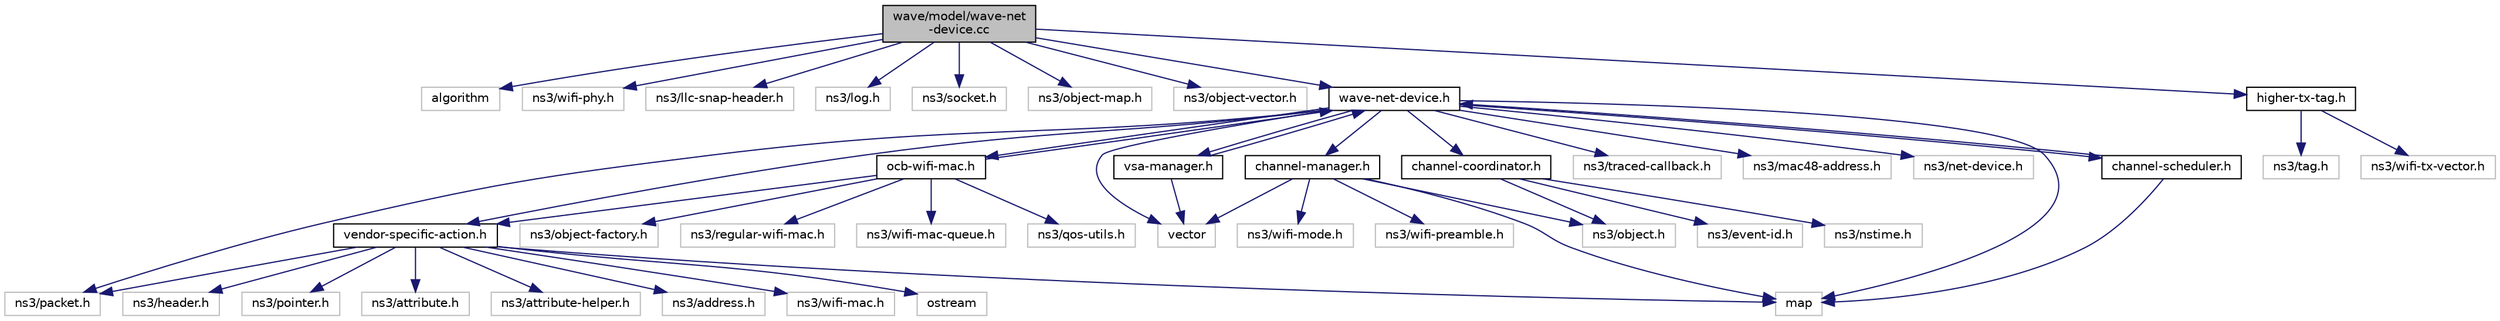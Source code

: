 digraph "wave/model/wave-net-device.cc"
{
  edge [fontname="Helvetica",fontsize="10",labelfontname="Helvetica",labelfontsize="10"];
  node [fontname="Helvetica",fontsize="10",shape=record];
  Node1 [label="wave/model/wave-net\l-device.cc",height=0.2,width=0.4,color="black", fillcolor="grey75", style="filled", fontcolor="black"];
  Node1 -> Node2 [color="midnightblue",fontsize="10",style="solid"];
  Node2 [label="algorithm",height=0.2,width=0.4,color="grey75", fillcolor="white", style="filled"];
  Node1 -> Node3 [color="midnightblue",fontsize="10",style="solid"];
  Node3 [label="ns3/wifi-phy.h",height=0.2,width=0.4,color="grey75", fillcolor="white", style="filled"];
  Node1 -> Node4 [color="midnightblue",fontsize="10",style="solid"];
  Node4 [label="ns3/llc-snap-header.h",height=0.2,width=0.4,color="grey75", fillcolor="white", style="filled"];
  Node1 -> Node5 [color="midnightblue",fontsize="10",style="solid"];
  Node5 [label="ns3/log.h",height=0.2,width=0.4,color="grey75", fillcolor="white", style="filled"];
  Node1 -> Node6 [color="midnightblue",fontsize="10",style="solid"];
  Node6 [label="ns3/socket.h",height=0.2,width=0.4,color="grey75", fillcolor="white", style="filled"];
  Node1 -> Node7 [color="midnightblue",fontsize="10",style="solid"];
  Node7 [label="ns3/object-map.h",height=0.2,width=0.4,color="grey75", fillcolor="white", style="filled"];
  Node1 -> Node8 [color="midnightblue",fontsize="10",style="solid"];
  Node8 [label="ns3/object-vector.h",height=0.2,width=0.4,color="grey75", fillcolor="white", style="filled"];
  Node1 -> Node9 [color="midnightblue",fontsize="10",style="solid"];
  Node9 [label="wave-net-device.h",height=0.2,width=0.4,color="black", fillcolor="white", style="filled",URL="$da/d7b/wave-net-device_8h.html"];
  Node9 -> Node10 [color="midnightblue",fontsize="10",style="solid"];
  Node10 [label="map",height=0.2,width=0.4,color="grey75", fillcolor="white", style="filled"];
  Node9 -> Node11 [color="midnightblue",fontsize="10",style="solid"];
  Node11 [label="vector",height=0.2,width=0.4,color="grey75", fillcolor="white", style="filled"];
  Node9 -> Node12 [color="midnightblue",fontsize="10",style="solid"];
  Node12 [label="ns3/packet.h",height=0.2,width=0.4,color="grey75", fillcolor="white", style="filled"];
  Node9 -> Node13 [color="midnightblue",fontsize="10",style="solid"];
  Node13 [label="ns3/traced-callback.h",height=0.2,width=0.4,color="grey75", fillcolor="white", style="filled"];
  Node9 -> Node14 [color="midnightblue",fontsize="10",style="solid"];
  Node14 [label="ns3/mac48-address.h",height=0.2,width=0.4,color="grey75", fillcolor="white", style="filled"];
  Node9 -> Node15 [color="midnightblue",fontsize="10",style="solid"];
  Node15 [label="ns3/net-device.h",height=0.2,width=0.4,color="grey75", fillcolor="white", style="filled"];
  Node9 -> Node16 [color="midnightblue",fontsize="10",style="solid"];
  Node16 [label="ocb-wifi-mac.h",height=0.2,width=0.4,color="black", fillcolor="white", style="filled",URL="$d1/d6c/ocb-wifi-mac_8h.html"];
  Node16 -> Node17 [color="midnightblue",fontsize="10",style="solid"];
  Node17 [label="ns3/object-factory.h",height=0.2,width=0.4,color="grey75", fillcolor="white", style="filled"];
  Node16 -> Node18 [color="midnightblue",fontsize="10",style="solid"];
  Node18 [label="ns3/regular-wifi-mac.h",height=0.2,width=0.4,color="grey75", fillcolor="white", style="filled"];
  Node16 -> Node19 [color="midnightblue",fontsize="10",style="solid"];
  Node19 [label="ns3/wifi-mac-queue.h",height=0.2,width=0.4,color="grey75", fillcolor="white", style="filled"];
  Node16 -> Node20 [color="midnightblue",fontsize="10",style="solid"];
  Node20 [label="ns3/qos-utils.h",height=0.2,width=0.4,color="grey75", fillcolor="white", style="filled"];
  Node16 -> Node21 [color="midnightblue",fontsize="10",style="solid"];
  Node21 [label="vendor-specific-action.h",height=0.2,width=0.4,color="black", fillcolor="white", style="filled",URL="$d1/d22/vendor-specific-action_8h.html"];
  Node21 -> Node22 [color="midnightblue",fontsize="10",style="solid"];
  Node22 [label="ostream",height=0.2,width=0.4,color="grey75", fillcolor="white", style="filled"];
  Node21 -> Node10 [color="midnightblue",fontsize="10",style="solid"];
  Node21 -> Node23 [color="midnightblue",fontsize="10",style="solid"];
  Node23 [label="ns3/header.h",height=0.2,width=0.4,color="grey75", fillcolor="white", style="filled"];
  Node21 -> Node12 [color="midnightblue",fontsize="10",style="solid"];
  Node21 -> Node24 [color="midnightblue",fontsize="10",style="solid"];
  Node24 [label="ns3/pointer.h",height=0.2,width=0.4,color="grey75", fillcolor="white", style="filled"];
  Node21 -> Node25 [color="midnightblue",fontsize="10",style="solid"];
  Node25 [label="ns3/attribute.h",height=0.2,width=0.4,color="grey75", fillcolor="white", style="filled"];
  Node21 -> Node26 [color="midnightblue",fontsize="10",style="solid"];
  Node26 [label="ns3/attribute-helper.h",height=0.2,width=0.4,color="grey75", fillcolor="white", style="filled"];
  Node21 -> Node27 [color="midnightblue",fontsize="10",style="solid"];
  Node27 [label="ns3/address.h",height=0.2,width=0.4,color="grey75", fillcolor="white", style="filled"];
  Node21 -> Node28 [color="midnightblue",fontsize="10",style="solid"];
  Node28 [label="ns3/wifi-mac.h",height=0.2,width=0.4,color="grey75", fillcolor="white", style="filled"];
  Node16 -> Node9 [color="midnightblue",fontsize="10",style="solid"];
  Node9 -> Node21 [color="midnightblue",fontsize="10",style="solid"];
  Node9 -> Node29 [color="midnightblue",fontsize="10",style="solid"];
  Node29 [label="channel-coordinator.h",height=0.2,width=0.4,color="black", fillcolor="white", style="filled",URL="$dc/d3e/channel-coordinator_8h.html"];
  Node29 -> Node30 [color="midnightblue",fontsize="10",style="solid"];
  Node30 [label="ns3/nstime.h",height=0.2,width=0.4,color="grey75", fillcolor="white", style="filled"];
  Node29 -> Node31 [color="midnightblue",fontsize="10",style="solid"];
  Node31 [label="ns3/object.h",height=0.2,width=0.4,color="grey75", fillcolor="white", style="filled"];
  Node29 -> Node32 [color="midnightblue",fontsize="10",style="solid"];
  Node32 [label="ns3/event-id.h",height=0.2,width=0.4,color="grey75", fillcolor="white", style="filled"];
  Node9 -> Node33 [color="midnightblue",fontsize="10",style="solid"];
  Node33 [label="channel-manager.h",height=0.2,width=0.4,color="black", fillcolor="white", style="filled",URL="$dd/d2d/channel-manager_8h.html"];
  Node33 -> Node10 [color="midnightblue",fontsize="10",style="solid"];
  Node33 -> Node11 [color="midnightblue",fontsize="10",style="solid"];
  Node33 -> Node31 [color="midnightblue",fontsize="10",style="solid"];
  Node33 -> Node34 [color="midnightblue",fontsize="10",style="solid"];
  Node34 [label="ns3/wifi-mode.h",height=0.2,width=0.4,color="grey75", fillcolor="white", style="filled"];
  Node33 -> Node35 [color="midnightblue",fontsize="10",style="solid"];
  Node35 [label="ns3/wifi-preamble.h",height=0.2,width=0.4,color="grey75", fillcolor="white", style="filled"];
  Node9 -> Node36 [color="midnightblue",fontsize="10",style="solid"];
  Node36 [label="channel-scheduler.h",height=0.2,width=0.4,color="black", fillcolor="white", style="filled",URL="$d4/d27/channel-scheduler_8h.html"];
  Node36 -> Node10 [color="midnightblue",fontsize="10",style="solid"];
  Node36 -> Node9 [color="midnightblue",fontsize="10",style="solid"];
  Node9 -> Node37 [color="midnightblue",fontsize="10",style="solid"];
  Node37 [label="vsa-manager.h",height=0.2,width=0.4,color="black", fillcolor="white", style="filled",URL="$da/d40/vsa-manager_8h.html"];
  Node37 -> Node11 [color="midnightblue",fontsize="10",style="solid"];
  Node37 -> Node9 [color="midnightblue",fontsize="10",style="solid"];
  Node1 -> Node38 [color="midnightblue",fontsize="10",style="solid"];
  Node38 [label="higher-tx-tag.h",height=0.2,width=0.4,color="black", fillcolor="white", style="filled",URL="$d0/d01/higher-tx-tag_8h.html"];
  Node38 -> Node39 [color="midnightblue",fontsize="10",style="solid"];
  Node39 [label="ns3/tag.h",height=0.2,width=0.4,color="grey75", fillcolor="white", style="filled"];
  Node38 -> Node40 [color="midnightblue",fontsize="10",style="solid"];
  Node40 [label="ns3/wifi-tx-vector.h",height=0.2,width=0.4,color="grey75", fillcolor="white", style="filled"];
}
